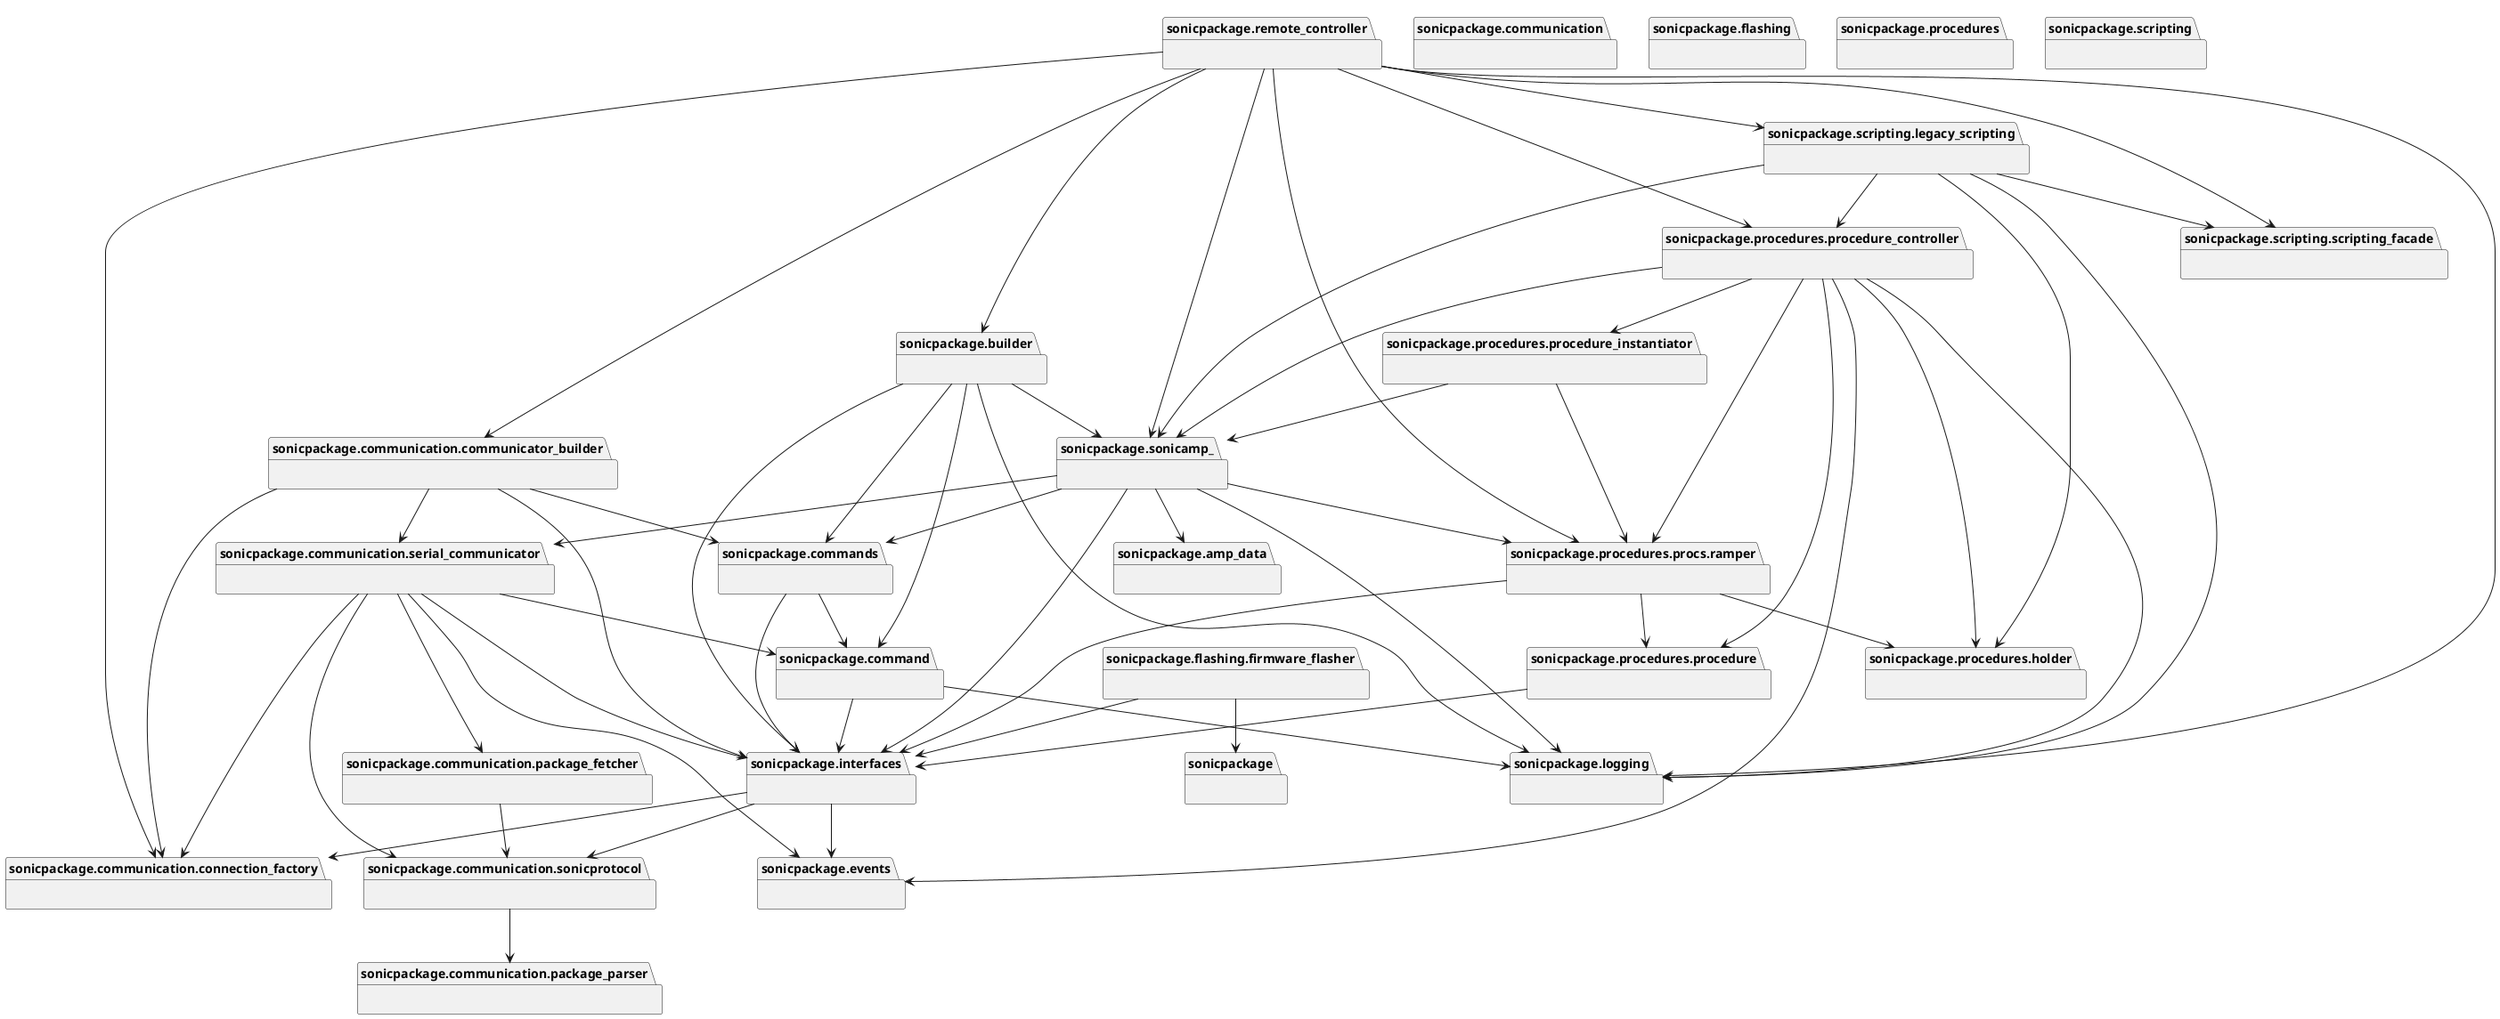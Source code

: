 @startuml packages_sonicpackage
set namespaceSeparator none
package "sonicpackage" as sonicpackage {
}
package "sonicpackage.amp_data" as sonicpackage.amp_data {
}
package "sonicpackage.builder" as sonicpackage.builder {
}
package "sonicpackage.command" as sonicpackage.command {
}
package "sonicpackage.commands" as sonicpackage.commands {
}
package "sonicpackage.communication" as sonicpackage.communication {
}
package "sonicpackage.communication.communicator_builder" as sonicpackage.communication.communicator_builder {
}
package "sonicpackage.communication.connection_factory" as sonicpackage.communication.connection_factory {
}
package "sonicpackage.communication.package_fetcher" as sonicpackage.communication.package_fetcher {
}
package "sonicpackage.communication.package_parser" as sonicpackage.communication.package_parser {
}
package "sonicpackage.communication.serial_communicator" as sonicpackage.communication.serial_communicator {
}
package "sonicpackage.communication.sonicprotocol" as sonicpackage.communication.sonicprotocol {
}
package "sonicpackage.events" as sonicpackage.events {
}
package "sonicpackage.flashing" as sonicpackage.flashing {
}
package "sonicpackage.flashing.firmware_flasher" as sonicpackage.flashing.firmware_flasher {
}
package "sonicpackage.interfaces" as sonicpackage.interfaces {
}
package "sonicpackage.logging" as sonicpackage.logging {
}
package "sonicpackage.procedures" as sonicpackage.procedures {
}
package "sonicpackage.procedures.holder" as sonicpackage.procedures.holder {
}
package "sonicpackage.procedures.procedure" as sonicpackage.procedures.procedure {
}
package "sonicpackage.procedures.procedure_controller" as sonicpackage.procedures.procedure_controller {
}
package "sonicpackage.procedures.procedure_instantiator" as sonicpackage.procedures.procedure_instantiator {
}
package "sonicpackage.procedures.procs.ramper" as sonicpackage.procedures.procs.ramper {
}
package "sonicpackage.remote_controller" as sonicpackage.remote_controller {
}
package "sonicpackage.scripting" as sonicpackage.scripting {
}
package "sonicpackage.scripting.legacy_scripting" as sonicpackage.scripting.legacy_scripting {
}
package "sonicpackage.scripting.scripting_facade" as sonicpackage.scripting.scripting_facade {
}
package "sonicpackage.sonicamp_" as sonicpackage.sonicamp_ {
}
sonicpackage.builder --> sonicpackage.command
sonicpackage.builder --> sonicpackage.commands
sonicpackage.builder --> sonicpackage.interfaces
sonicpackage.builder --> sonicpackage.logging
sonicpackage.builder --> sonicpackage.sonicamp_
sonicpackage.command --> sonicpackage.interfaces
sonicpackage.command --> sonicpackage.logging
sonicpackage.commands --> sonicpackage.command
sonicpackage.commands --> sonicpackage.interfaces
sonicpackage.communication.communicator_builder --> sonicpackage.commands
sonicpackage.communication.communicator_builder --> sonicpackage.communication.connection_factory
sonicpackage.communication.communicator_builder --> sonicpackage.communication.serial_communicator
sonicpackage.communication.communicator_builder --> sonicpackage.interfaces
sonicpackage.communication.package_fetcher --> sonicpackage.communication.sonicprotocol
sonicpackage.communication.serial_communicator --> sonicpackage.command
sonicpackage.communication.serial_communicator --> sonicpackage.communication.connection_factory
sonicpackage.communication.serial_communicator --> sonicpackage.communication.package_fetcher
sonicpackage.communication.serial_communicator --> sonicpackage.communication.sonicprotocol
sonicpackage.communication.serial_communicator --> sonicpackage.events
sonicpackage.communication.serial_communicator --> sonicpackage.interfaces
sonicpackage.communication.sonicprotocol --> sonicpackage.communication.package_parser
sonicpackage.flashing.firmware_flasher --> sonicpackage
sonicpackage.flashing.firmware_flasher --> sonicpackage.interfaces
sonicpackage.interfaces --> sonicpackage.communication.connection_factory
sonicpackage.interfaces --> sonicpackage.communication.sonicprotocol
sonicpackage.interfaces --> sonicpackage.events
sonicpackage.procedures.procedure --> sonicpackage.interfaces
sonicpackage.procedures.procedure_controller --> sonicpackage.events
sonicpackage.procedures.procedure_controller --> sonicpackage.logging
sonicpackage.procedures.procedure_controller --> sonicpackage.procedures.holder
sonicpackage.procedures.procedure_controller --> sonicpackage.procedures.procedure
sonicpackage.procedures.procedure_controller --> sonicpackage.procedures.procedure_instantiator
sonicpackage.procedures.procedure_controller --> sonicpackage.procedures.procs.ramper
sonicpackage.procedures.procedure_controller --> sonicpackage.sonicamp_
sonicpackage.procedures.procedure_instantiator --> sonicpackage.procedures.procs.ramper
sonicpackage.procedures.procedure_instantiator --> sonicpackage.sonicamp_
sonicpackage.procedures.procs.ramper --> sonicpackage.interfaces
sonicpackage.procedures.procs.ramper --> sonicpackage.procedures.holder
sonicpackage.procedures.procs.ramper --> sonicpackage.procedures.procedure
sonicpackage.remote_controller --> sonicpackage.builder
sonicpackage.remote_controller --> sonicpackage.communication.communicator_builder
sonicpackage.remote_controller --> sonicpackage.communication.connection_factory
sonicpackage.remote_controller --> sonicpackage.logging
sonicpackage.remote_controller --> sonicpackage.procedures.procedure_controller
sonicpackage.remote_controller --> sonicpackage.procedures.procs.ramper
sonicpackage.remote_controller --> sonicpackage.scripting.legacy_scripting
sonicpackage.remote_controller --> sonicpackage.scripting.scripting_facade
sonicpackage.remote_controller --> sonicpackage.sonicamp_
sonicpackage.scripting.legacy_scripting --> sonicpackage.logging
sonicpackage.scripting.legacy_scripting --> sonicpackage.procedures.holder
sonicpackage.scripting.legacy_scripting --> sonicpackage.procedures.procedure_controller
sonicpackage.scripting.legacy_scripting --> sonicpackage.scripting.scripting_facade
sonicpackage.scripting.legacy_scripting --> sonicpackage.sonicamp_
sonicpackage.sonicamp_ --> sonicpackage.amp_data
sonicpackage.sonicamp_ --> sonicpackage.commands
sonicpackage.sonicamp_ --> sonicpackage.communication.serial_communicator
sonicpackage.sonicamp_ --> sonicpackage.interfaces
sonicpackage.sonicamp_ --> sonicpackage.logging
sonicpackage.sonicamp_ --> sonicpackage.procedures.procs.ramper
@enduml
